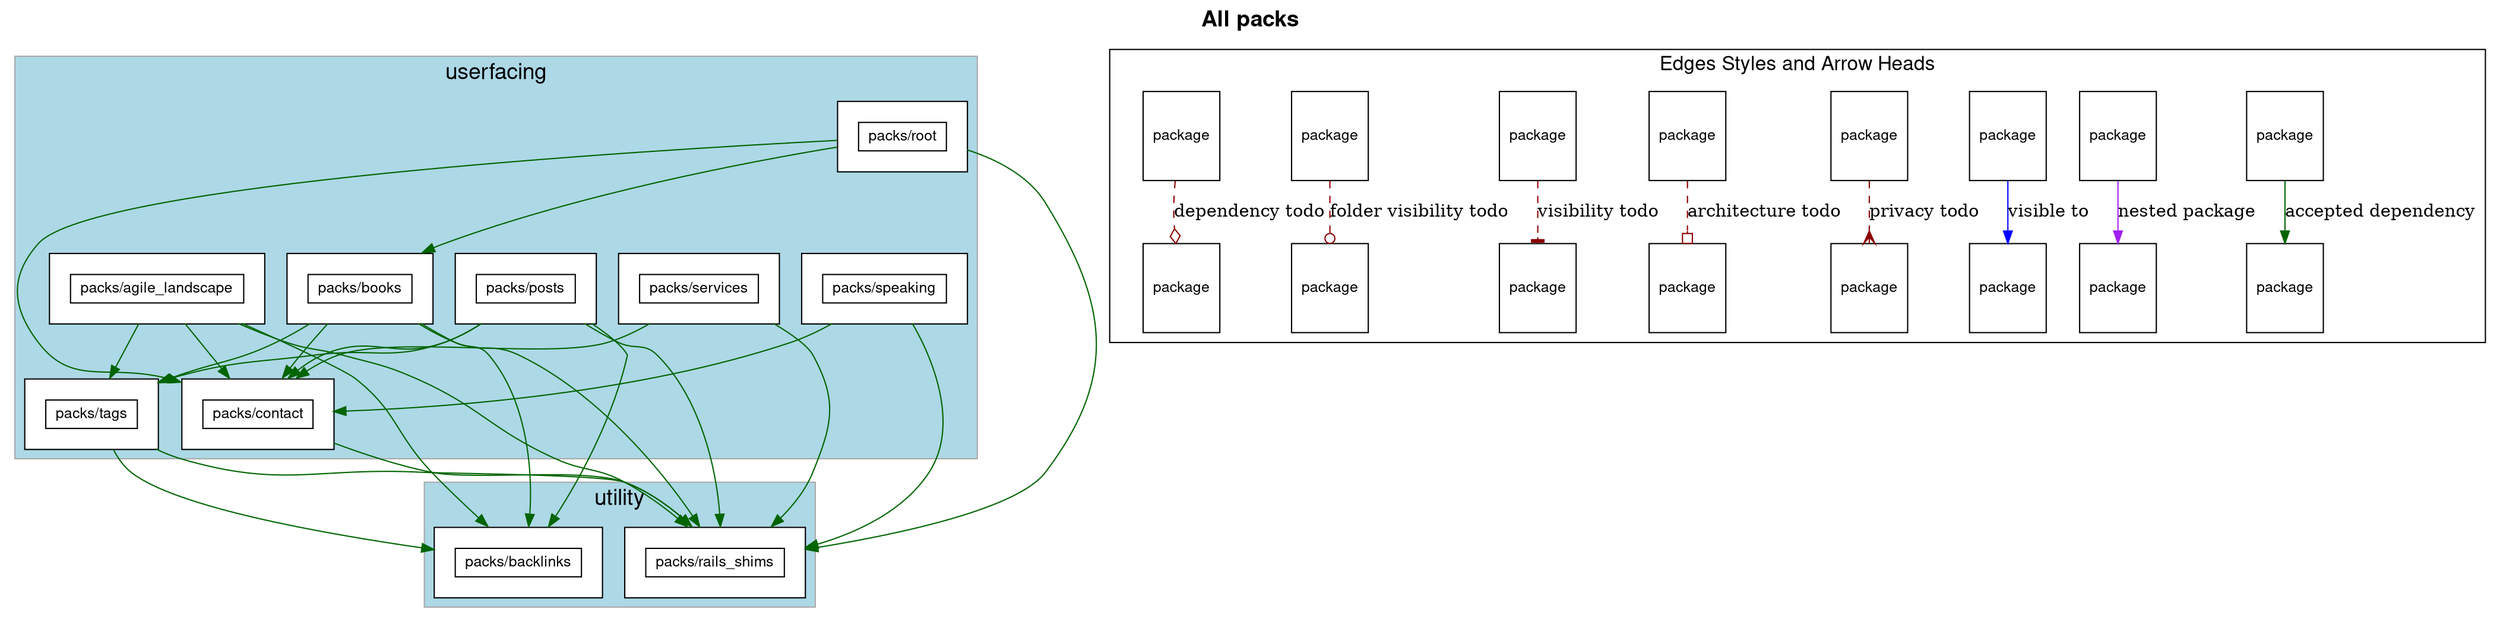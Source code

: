 digraph package_diagram {
  rankdir=TD
  graph [
    labelloc="t"
    fontname="Helvetica,Arial,sans-serif"
    dpi=100
    layout=dot
    label=<<b>All packs</b><br/>>
    fontsize=18
  ]
  node [
    fontname="Helvetica,Arial,sans-serif"
    fontsize=26.0
    fontcolor=black
    fillcolor=white
    color=black
    height=1.0
    style=filled
    shape=plain
  ]
    subgraph application_harness {
      shape=box
      color=darkgrey
      fillcolor=lightblue
      style=filled
        label="application_harness"
        cluster=true
        rank = 0    }
    subgraph userfacing {
      shape=box
      color=darkgrey
      fillcolor=lightblue
      style=filled
        label="userfacing"
        cluster=true
        rank = 1        "packs/agile_landscape" [
            fontsize=12.0
            label= <
                <table border='0' cellborder='1' cellspacing='0' cellpadding='16'><tr><td>
                  <table border='0' cellborder='1' cellspacing='0' cellpadding='4'>
                    <tr> <td port='private'> packs/agile_landscape </td> </tr>
                  </table>
                  </td></tr>
                  </table>
              >
          ]
        
        "packs/books" [
            fontsize=12.0
            label= <
                <table border='0' cellborder='1' cellspacing='0' cellpadding='16'><tr><td>
                  <table border='0' cellborder='1' cellspacing='0' cellpadding='4'>
                    <tr> <td port='private'> packs/books </td> </tr>
                  </table>
                  </td></tr>
                  </table>
              >
          ]
        
        "packs/contact" [
            fontsize=12.0
            label= <
                <table border='0' cellborder='1' cellspacing='0' cellpadding='16'><tr><td>
                  <table border='0' cellborder='1' cellspacing='0' cellpadding='4'>
                    <tr> <td port='private'> packs/contact </td> </tr>
                  </table>
                  </td></tr>
                  </table>
              >
          ]
        
        "packs/posts" [
            fontsize=12.0
            label= <
                <table border='0' cellborder='1' cellspacing='0' cellpadding='16'><tr><td>
                  <table border='0' cellborder='1' cellspacing='0' cellpadding='4'>
                    <tr> <td port='private'> packs/posts </td> </tr>
                  </table>
                  </td></tr>
                  </table>
              >
          ]
        
        "packs/root" [
            fontsize=12.0
            label= <
                <table border='0' cellborder='1' cellspacing='0' cellpadding='16'><tr><td>
                  <table border='0' cellborder='1' cellspacing='0' cellpadding='4'>
                    <tr> <td port='private'> packs/root </td> </tr>
                  </table>
                  </td></tr>
                  </table>
              >
          ]
        
        "packs/services" [
            fontsize=12.0
            label= <
                <table border='0' cellborder='1' cellspacing='0' cellpadding='16'><tr><td>
                  <table border='0' cellborder='1' cellspacing='0' cellpadding='4'>
                    <tr> <td port='private'> packs/services </td> </tr>
                  </table>
                  </td></tr>
                  </table>
              >
          ]
        
        "packs/speaking" [
            fontsize=12.0
            label= <
                <table border='0' cellborder='1' cellspacing='0' cellpadding='16'><tr><td>
                  <table border='0' cellborder='1' cellspacing='0' cellpadding='4'>
                    <tr> <td port='private'> packs/speaking </td> </tr>
                  </table>
                  </td></tr>
                  </table>
              >
          ]
        
        "packs/tags" [
            fontsize=12.0
            label= <
                <table border='0' cellborder='1' cellspacing='0' cellpadding='16'><tr><td>
                  <table border='0' cellborder='1' cellspacing='0' cellpadding='4'>
                    <tr> <td port='private'> packs/tags </td> </tr>
                  </table>
                  </td></tr>
                  </table>
              >
          ]
        
    }
    subgraph utility {
      shape=box
      color=darkgrey
      fillcolor=lightblue
      style=filled
        label="utility"
        cluster=true
        rank = 2        "packs/backlinks" [
            fontsize=12.0
            label= <
                <table border='0' cellborder='1' cellspacing='0' cellpadding='16'><tr><td>
                  <table border='0' cellborder='1' cellspacing='0' cellpadding='4'>
                    <tr> <td port='private'> packs/backlinks </td> </tr>
                  </table>
                  </td></tr>
                  </table>
              >
          ]
        
        "packs/rails_shims" [
            fontsize=12.0
            label= <
                <table border='0' cellborder='1' cellspacing='0' cellpadding='16'><tr><td>
                  <table border='0' cellborder='1' cellspacing='0' cellpadding='4'>
                    <tr> <td port='private'> packs/rails_shims </td> </tr>
                  </table>
                  </td></tr>
                  </table>
              >
          ]
        
    }
              "packs/agile_landscape" -> "packs/backlinks" [ style=invis ]
              "packs/books" -> "packs/backlinks" [ style=invis ]
              "packs/contact" -> "packs/backlinks" [ style=invis ]
              "packs/posts" -> "packs/backlinks" [ style=invis ]
              "packs/root" -> "packs/backlinks" [ style=invis ]
              "packs/services" -> "packs/backlinks" [ style=invis ]
              "packs/speaking" -> "packs/backlinks" [ style=invis ]
              "packs/tags" -> "packs/backlinks" [ style=invis ]
              "packs/agile_landscape" -> "packs/rails_shims" [ style=invis ]
              "packs/books" -> "packs/rails_shims" [ style=invis ]
              "packs/contact" -> "packs/rails_shims" [ style=invis ]
              "packs/posts" -> "packs/rails_shims" [ style=invis ]
              "packs/root" -> "packs/rails_shims" [ style=invis ]
              "packs/services" -> "packs/rails_shims" [ style=invis ]
              "packs/speaking" -> "packs/rails_shims" [ style=invis ]
              "packs/tags" -> "packs/rails_shims" [ style=invis ]
    subgraph NotInLayer {
      shape=box
      color=darkgrey
      fillcolor=lightblue
      style=filled
        cluster=false
    }
          "packs/agile_landscape" -> "packs/backlinks" [ color=darkgreen ]
          "packs/agile_landscape" -> "packs/contact" [ color=darkgreen ]
          "packs/agile_landscape" -> "packs/rails_shims" [ color=darkgreen ]
          "packs/agile_landscape" -> "packs/tags" [ color=darkgreen ]
          "packs/books" -> "packs/backlinks" [ color=darkgreen ]
          "packs/books" -> "packs/contact" [ color=darkgreen ]
          "packs/books" -> "packs/rails_shims" [ color=darkgreen ]
          "packs/books" -> "packs/tags" [ color=darkgreen ]
          "packs/contact" -> "packs/rails_shims" [ color=darkgreen ]
          "packs/posts" -> "packs/backlinks" [ color=darkgreen ]
          "packs/posts" -> "packs/contact" [ color=darkgreen ]
          "packs/posts" -> "packs/rails_shims" [ color=darkgreen ]
          "packs/posts" -> "packs/tags" [ color=darkgreen ]
          "packs/root" -> "packs/books" [ color=darkgreen ]
          "packs/root" -> "packs/contact" [ color=darkgreen ]
          "packs/root" -> "packs/rails_shims" [ color=darkgreen ]
          "packs/services" -> "packs/contact" [ color=darkgreen ]
          "packs/services" -> "packs/rails_shims" [ color=darkgreen ]
          "packs/speaking" -> "packs/contact" [ color=darkgreen ]
          "packs/speaking" -> "packs/rails_shims" [ color=darkgreen ]
          "packs/tags" -> "packs/backlinks" [ color=darkgreen ]
          "packs/tags" -> "packs/rails_shims" [ color=darkgreen ]
    subgraph cluster_legend {
      fontsize=16
      label="Edges Styles and Arrow Heads"
      A [ fontsize=12 shape=box label="package"]
      B [ fontsize=12 shape=box label="package"]
      A -> B [label="accepted dependency" color=darkgreen]
      M [ fontsize=12 shape=box label="package"]
      N [ fontsize=12 shape=box label="package"]
      M -> N [label="nested package" color=purple]
      O [ fontsize=12 shape=box label="package"]
      P [ fontsize=12 shape=box label="package"]
      O -> P [label="visible to" color=blue]
      C [ fontsize=12 shape=box label="package"]
      D [ fontsize=12 shape=box label="package"]
      C -> D [label="privacy todo" color=darkred style=dashed arrowhead=crow]
      E [ fontsize=12 shape=box label="package"]
      F [ fontsize=12 shape=box label="package"]
      E -> F [label="architecture todo" color=darkred style=dashed arrowhead=obox]
      G [ fontsize=12 shape=box label="package"]
      H [ fontsize=12 shape=box label="package"]
      G -> H [label="visibility todo" color=darkred style=dashed arrowhead=tee]
      I [ fontsize=12 shape=box label="package"]
      J [ fontsize=12 shape=box label="package"]
      I -> J [label="folder visibility todo" color=darkred style=dashed arrowhead=odot]
      K [ fontsize=12 shape=box label="package"]
      L [ fontsize=12 shape=box label="package"]
      K -> L [label="dependency todo" color=darkred style=dashed arrowhead=odiamond]
      LEGEND_NODE_1 [ label="" peripheries=0 height=0 width=0 style=invis ]
      LEGEND_NODE_2 [ label="" peripheries=0 height=0 width=0 style=invis ]
      LEGEND_NODE_1 -> LEGEND_NODE_2 [ style=invis ]
    }
  subgraph cluster_teams_legend {
    fontsize=16
    label="Team Colors"


  }
    LEGEND_NODE_2 -> "" [style=invis]
}
